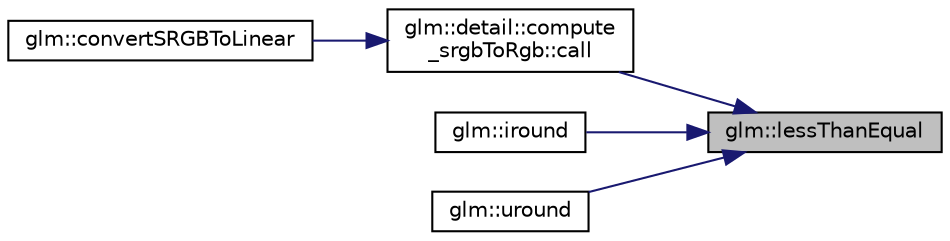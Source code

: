 digraph "glm::lessThanEqual"
{
 // LATEX_PDF_SIZE
  edge [fontname="Helvetica",fontsize="10",labelfontname="Helvetica",labelfontsize="10"];
  node [fontname="Helvetica",fontsize="10",shape=record];
  rankdir="RL";
  Node1 [label="glm::lessThanEqual",height=0.2,width=0.4,color="black", fillcolor="grey75", style="filled", fontcolor="black",tooltip=" "];
  Node1 -> Node2 [dir="back",color="midnightblue",fontsize="10",style="solid",fontname="Helvetica"];
  Node2 [label="glm::detail::compute\l_srgbToRgb::call",height=0.2,width=0.4,color="black", fillcolor="white", style="filled",URL="$structglm_1_1detail_1_1compute__srgb_to_rgb.html#a73d176e6c80940ded57f4e76dc362f72",tooltip=" "];
  Node2 -> Node3 [dir="back",color="midnightblue",fontsize="10",style="solid",fontname="Helvetica"];
  Node3 [label="glm::convertSRGBToLinear",height=0.2,width=0.4,color="black", fillcolor="white", style="filled",URL="$group__gtc__color__space.html#ga28e98e64347cf385cadc1ceb4def55c9",tooltip=" "];
  Node1 -> Node4 [dir="back",color="midnightblue",fontsize="10",style="solid",fontname="Helvetica"];
  Node4 [label="glm::iround",height=0.2,width=0.4,color="black", fillcolor="white", style="filled",URL="$group__gtc__integer.html#ga0a42ffb863cc980e91f98d2f5766de20",tooltip=" "];
  Node1 -> Node5 [dir="back",color="midnightblue",fontsize="10",style="solid",fontname="Helvetica"];
  Node5 [label="glm::uround",height=0.2,width=0.4,color="black", fillcolor="white", style="filled",URL="$group__gtc__integer.html#gab61b8546aafdf58f119eb892b212607c",tooltip=" "];
}
